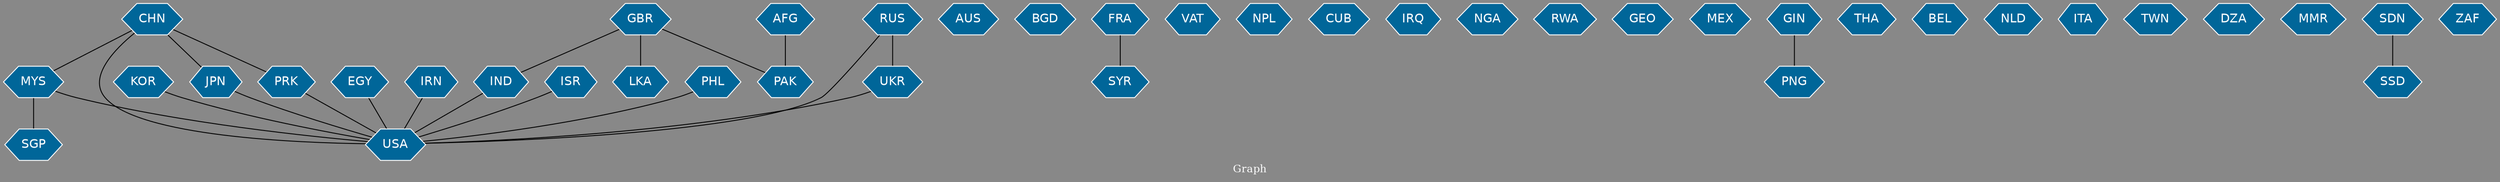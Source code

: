 // Countries together in item graph
graph {
	graph [bgcolor="#888888" fontcolor=white fontsize=12 label="Graph" outputorder=edgesfirst overlap=prism]
	node [color=white fillcolor="#006699" fontcolor=white fontname=Helvetica shape=hexagon style=filled]
	edge [arrowhead=open color=black fontcolor=white fontname=Courier fontsize=12]
		USA [label=USA]
		AUS [label=AUS]
		BGD [label=BGD]
		SYR [label=SYR]
		RUS [label=RUS]
		UKR [label=UKR]
		CHN [label=CHN]
		JPN [label=JPN]
		KOR [label=KOR]
		MYS [label=MYS]
		FRA [label=FRA]
		AFG [label=AFG]
		VAT [label=VAT]
		NPL [label=NPL]
		PRK [label=PRK]
		PAK [label=PAK]
		IND [label=IND]
		GBR [label=GBR]
		LKA [label=LKA]
		CUB [label=CUB]
		SGP [label=SGP]
		EGY [label=EGY]
		IRQ [label=IRQ]
		NGA [label=NGA]
		RWA [label=RWA]
		IRN [label=IRN]
		GEO [label=GEO]
		ISR [label=ISR]
		MEX [label=MEX]
		GIN [label=GIN]
		PNG [label=PNG]
		THA [label=THA]
		BEL [label=BEL]
		NLD [label=NLD]
		ITA [label=ITA]
		TWN [label=TWN]
		DZA [label=DZA]
		MMR [label=MMR]
		SSD [label=SSD]
		SDN [label=SDN]
		ZAF [label=ZAF]
		PHL [label=PHL]
			GIN -- PNG [weight=2]
			JPN -- USA [weight=4]
			CHN -- PRK [weight=1]
			KOR -- USA [weight=1]
			CHN -- USA [weight=1]
			IND -- USA [weight=1]
			MYS -- USA [weight=1]
			PHL -- USA [weight=1]
			MYS -- SGP [weight=1]
			AFG -- PAK [weight=1]
			EGY -- USA [weight=1]
			GBR -- IND [weight=3]
			RUS -- USA [weight=4]
			CHN -- JPN [weight=1]
			UKR -- USA [weight=2]
			RUS -- UKR [weight=9]
			FRA -- SYR [weight=1]
			IRN -- USA [weight=1]
			ISR -- USA [weight=1]
			SDN -- SSD [weight=1]
			CHN -- MYS [weight=1]
			PRK -- USA [weight=2]
			GBR -- PAK [weight=1]
			GBR -- LKA [weight=3]
}
